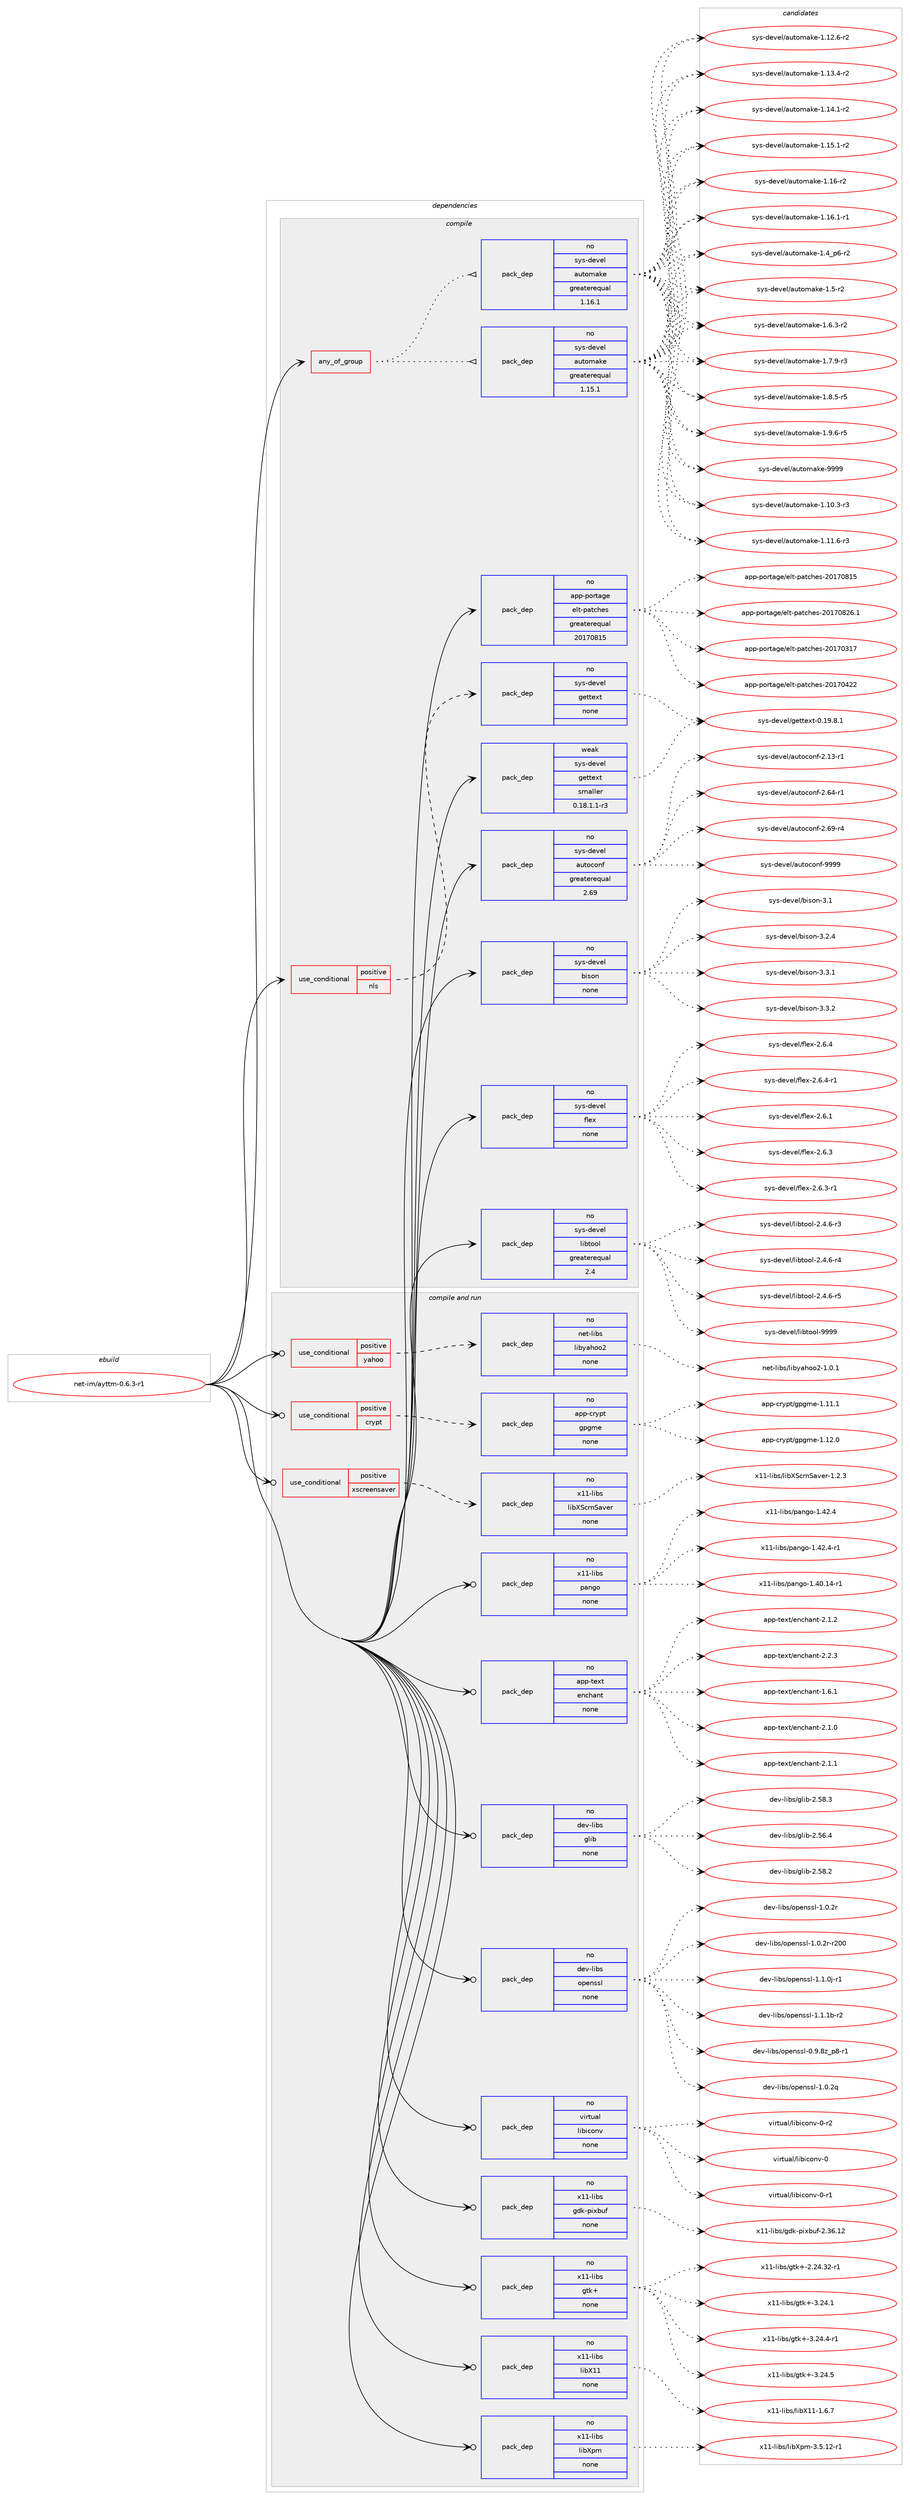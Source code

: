 digraph prolog {

# *************
# Graph options
# *************

newrank=true;
concentrate=true;
compound=true;
graph [rankdir=LR,fontname=Helvetica,fontsize=10,ranksep=1.5];#, ranksep=2.5, nodesep=0.2];
edge  [arrowhead=vee];
node  [fontname=Helvetica,fontsize=10];

# **********
# The ebuild
# **********

subgraph cluster_leftcol {
color=gray;
rank=same;
label=<<i>ebuild</i>>;
id [label="net-im/ayttm-0.6.3-r1", color=red, width=4, href="../net-im/ayttm-0.6.3-r1.svg"];
}

# ****************
# The dependencies
# ****************

subgraph cluster_midcol {
color=gray;
label=<<i>dependencies</i>>;
subgraph cluster_compile {
fillcolor="#eeeeee";
style=filled;
label=<<i>compile</i>>;
subgraph any26026 {
dependency1654332 [label=<<TABLE BORDER="0" CELLBORDER="1" CELLSPACING="0" CELLPADDING="4"><TR><TD CELLPADDING="10">any_of_group</TD></TR></TABLE>>, shape=none, color=red];subgraph pack1182638 {
dependency1654333 [label=<<TABLE BORDER="0" CELLBORDER="1" CELLSPACING="0" CELLPADDING="4" WIDTH="220"><TR><TD ROWSPAN="6" CELLPADDING="30">pack_dep</TD></TR><TR><TD WIDTH="110">no</TD></TR><TR><TD>sys-devel</TD></TR><TR><TD>automake</TD></TR><TR><TD>greaterequal</TD></TR><TR><TD>1.16.1</TD></TR></TABLE>>, shape=none, color=blue];
}
dependency1654332:e -> dependency1654333:w [weight=20,style="dotted",arrowhead="oinv"];
subgraph pack1182639 {
dependency1654334 [label=<<TABLE BORDER="0" CELLBORDER="1" CELLSPACING="0" CELLPADDING="4" WIDTH="220"><TR><TD ROWSPAN="6" CELLPADDING="30">pack_dep</TD></TR><TR><TD WIDTH="110">no</TD></TR><TR><TD>sys-devel</TD></TR><TR><TD>automake</TD></TR><TR><TD>greaterequal</TD></TR><TR><TD>1.15.1</TD></TR></TABLE>>, shape=none, color=blue];
}
dependency1654332:e -> dependency1654334:w [weight=20,style="dotted",arrowhead="oinv"];
}
id:e -> dependency1654332:w [weight=20,style="solid",arrowhead="vee"];
subgraph cond444885 {
dependency1654335 [label=<<TABLE BORDER="0" CELLBORDER="1" CELLSPACING="0" CELLPADDING="4"><TR><TD ROWSPAN="3" CELLPADDING="10">use_conditional</TD></TR><TR><TD>positive</TD></TR><TR><TD>nls</TD></TR></TABLE>>, shape=none, color=red];
subgraph pack1182640 {
dependency1654336 [label=<<TABLE BORDER="0" CELLBORDER="1" CELLSPACING="0" CELLPADDING="4" WIDTH="220"><TR><TD ROWSPAN="6" CELLPADDING="30">pack_dep</TD></TR><TR><TD WIDTH="110">no</TD></TR><TR><TD>sys-devel</TD></TR><TR><TD>gettext</TD></TR><TR><TD>none</TD></TR><TR><TD></TD></TR></TABLE>>, shape=none, color=blue];
}
dependency1654335:e -> dependency1654336:w [weight=20,style="dashed",arrowhead="vee"];
}
id:e -> dependency1654335:w [weight=20,style="solid",arrowhead="vee"];
subgraph pack1182641 {
dependency1654337 [label=<<TABLE BORDER="0" CELLBORDER="1" CELLSPACING="0" CELLPADDING="4" WIDTH="220"><TR><TD ROWSPAN="6" CELLPADDING="30">pack_dep</TD></TR><TR><TD WIDTH="110">no</TD></TR><TR><TD>app-portage</TD></TR><TR><TD>elt-patches</TD></TR><TR><TD>greaterequal</TD></TR><TR><TD>20170815</TD></TR></TABLE>>, shape=none, color=blue];
}
id:e -> dependency1654337:w [weight=20,style="solid",arrowhead="vee"];
subgraph pack1182642 {
dependency1654338 [label=<<TABLE BORDER="0" CELLBORDER="1" CELLSPACING="0" CELLPADDING="4" WIDTH="220"><TR><TD ROWSPAN="6" CELLPADDING="30">pack_dep</TD></TR><TR><TD WIDTH="110">no</TD></TR><TR><TD>sys-devel</TD></TR><TR><TD>autoconf</TD></TR><TR><TD>greaterequal</TD></TR><TR><TD>2.69</TD></TR></TABLE>>, shape=none, color=blue];
}
id:e -> dependency1654338:w [weight=20,style="solid",arrowhead="vee"];
subgraph pack1182643 {
dependency1654339 [label=<<TABLE BORDER="0" CELLBORDER="1" CELLSPACING="0" CELLPADDING="4" WIDTH="220"><TR><TD ROWSPAN="6" CELLPADDING="30">pack_dep</TD></TR><TR><TD WIDTH="110">no</TD></TR><TR><TD>sys-devel</TD></TR><TR><TD>bison</TD></TR><TR><TD>none</TD></TR><TR><TD></TD></TR></TABLE>>, shape=none, color=blue];
}
id:e -> dependency1654339:w [weight=20,style="solid",arrowhead="vee"];
subgraph pack1182644 {
dependency1654340 [label=<<TABLE BORDER="0" CELLBORDER="1" CELLSPACING="0" CELLPADDING="4" WIDTH="220"><TR><TD ROWSPAN="6" CELLPADDING="30">pack_dep</TD></TR><TR><TD WIDTH="110">no</TD></TR><TR><TD>sys-devel</TD></TR><TR><TD>flex</TD></TR><TR><TD>none</TD></TR><TR><TD></TD></TR></TABLE>>, shape=none, color=blue];
}
id:e -> dependency1654340:w [weight=20,style="solid",arrowhead="vee"];
subgraph pack1182645 {
dependency1654341 [label=<<TABLE BORDER="0" CELLBORDER="1" CELLSPACING="0" CELLPADDING="4" WIDTH="220"><TR><TD ROWSPAN="6" CELLPADDING="30">pack_dep</TD></TR><TR><TD WIDTH="110">no</TD></TR><TR><TD>sys-devel</TD></TR><TR><TD>libtool</TD></TR><TR><TD>greaterequal</TD></TR><TR><TD>2.4</TD></TR></TABLE>>, shape=none, color=blue];
}
id:e -> dependency1654341:w [weight=20,style="solid",arrowhead="vee"];
subgraph pack1182646 {
dependency1654342 [label=<<TABLE BORDER="0" CELLBORDER="1" CELLSPACING="0" CELLPADDING="4" WIDTH="220"><TR><TD ROWSPAN="6" CELLPADDING="30">pack_dep</TD></TR><TR><TD WIDTH="110">weak</TD></TR><TR><TD>sys-devel</TD></TR><TR><TD>gettext</TD></TR><TR><TD>smaller</TD></TR><TR><TD>0.18.1.1-r3</TD></TR></TABLE>>, shape=none, color=blue];
}
id:e -> dependency1654342:w [weight=20,style="solid",arrowhead="vee"];
}
subgraph cluster_compileandrun {
fillcolor="#eeeeee";
style=filled;
label=<<i>compile and run</i>>;
subgraph cond444886 {
dependency1654343 [label=<<TABLE BORDER="0" CELLBORDER="1" CELLSPACING="0" CELLPADDING="4"><TR><TD ROWSPAN="3" CELLPADDING="10">use_conditional</TD></TR><TR><TD>positive</TD></TR><TR><TD>crypt</TD></TR></TABLE>>, shape=none, color=red];
subgraph pack1182647 {
dependency1654344 [label=<<TABLE BORDER="0" CELLBORDER="1" CELLSPACING="0" CELLPADDING="4" WIDTH="220"><TR><TD ROWSPAN="6" CELLPADDING="30">pack_dep</TD></TR><TR><TD WIDTH="110">no</TD></TR><TR><TD>app-crypt</TD></TR><TR><TD>gpgme</TD></TR><TR><TD>none</TD></TR><TR><TD></TD></TR></TABLE>>, shape=none, color=blue];
}
dependency1654343:e -> dependency1654344:w [weight=20,style="dashed",arrowhead="vee"];
}
id:e -> dependency1654343:w [weight=20,style="solid",arrowhead="odotvee"];
subgraph cond444887 {
dependency1654345 [label=<<TABLE BORDER="0" CELLBORDER="1" CELLSPACING="0" CELLPADDING="4"><TR><TD ROWSPAN="3" CELLPADDING="10">use_conditional</TD></TR><TR><TD>positive</TD></TR><TR><TD>xscreensaver</TD></TR></TABLE>>, shape=none, color=red];
subgraph pack1182648 {
dependency1654346 [label=<<TABLE BORDER="0" CELLBORDER="1" CELLSPACING="0" CELLPADDING="4" WIDTH="220"><TR><TD ROWSPAN="6" CELLPADDING="30">pack_dep</TD></TR><TR><TD WIDTH="110">no</TD></TR><TR><TD>x11-libs</TD></TR><TR><TD>libXScrnSaver</TD></TR><TR><TD>none</TD></TR><TR><TD></TD></TR></TABLE>>, shape=none, color=blue];
}
dependency1654345:e -> dependency1654346:w [weight=20,style="dashed",arrowhead="vee"];
}
id:e -> dependency1654345:w [weight=20,style="solid",arrowhead="odotvee"];
subgraph cond444888 {
dependency1654347 [label=<<TABLE BORDER="0" CELLBORDER="1" CELLSPACING="0" CELLPADDING="4"><TR><TD ROWSPAN="3" CELLPADDING="10">use_conditional</TD></TR><TR><TD>positive</TD></TR><TR><TD>yahoo</TD></TR></TABLE>>, shape=none, color=red];
subgraph pack1182649 {
dependency1654348 [label=<<TABLE BORDER="0" CELLBORDER="1" CELLSPACING="0" CELLPADDING="4" WIDTH="220"><TR><TD ROWSPAN="6" CELLPADDING="30">pack_dep</TD></TR><TR><TD WIDTH="110">no</TD></TR><TR><TD>net-libs</TD></TR><TR><TD>libyahoo2</TD></TR><TR><TD>none</TD></TR><TR><TD></TD></TR></TABLE>>, shape=none, color=blue];
}
dependency1654347:e -> dependency1654348:w [weight=20,style="dashed",arrowhead="vee"];
}
id:e -> dependency1654347:w [weight=20,style="solid",arrowhead="odotvee"];
subgraph pack1182650 {
dependency1654349 [label=<<TABLE BORDER="0" CELLBORDER="1" CELLSPACING="0" CELLPADDING="4" WIDTH="220"><TR><TD ROWSPAN="6" CELLPADDING="30">pack_dep</TD></TR><TR><TD WIDTH="110">no</TD></TR><TR><TD>app-text</TD></TR><TR><TD>enchant</TD></TR><TR><TD>none</TD></TR><TR><TD></TD></TR></TABLE>>, shape=none, color=blue];
}
id:e -> dependency1654349:w [weight=20,style="solid",arrowhead="odotvee"];
subgraph pack1182651 {
dependency1654350 [label=<<TABLE BORDER="0" CELLBORDER="1" CELLSPACING="0" CELLPADDING="4" WIDTH="220"><TR><TD ROWSPAN="6" CELLPADDING="30">pack_dep</TD></TR><TR><TD WIDTH="110">no</TD></TR><TR><TD>dev-libs</TD></TR><TR><TD>glib</TD></TR><TR><TD>none</TD></TR><TR><TD></TD></TR></TABLE>>, shape=none, color=blue];
}
id:e -> dependency1654350:w [weight=20,style="solid",arrowhead="odotvee"];
subgraph pack1182652 {
dependency1654351 [label=<<TABLE BORDER="0" CELLBORDER="1" CELLSPACING="0" CELLPADDING="4" WIDTH="220"><TR><TD ROWSPAN="6" CELLPADDING="30">pack_dep</TD></TR><TR><TD WIDTH="110">no</TD></TR><TR><TD>dev-libs</TD></TR><TR><TD>openssl</TD></TR><TR><TD>none</TD></TR><TR><TD></TD></TR></TABLE>>, shape=none, color=blue];
}
id:e -> dependency1654351:w [weight=20,style="solid",arrowhead="odotvee"];
subgraph pack1182653 {
dependency1654352 [label=<<TABLE BORDER="0" CELLBORDER="1" CELLSPACING="0" CELLPADDING="4" WIDTH="220"><TR><TD ROWSPAN="6" CELLPADDING="30">pack_dep</TD></TR><TR><TD WIDTH="110">no</TD></TR><TR><TD>virtual</TD></TR><TR><TD>libiconv</TD></TR><TR><TD>none</TD></TR><TR><TD></TD></TR></TABLE>>, shape=none, color=blue];
}
id:e -> dependency1654352:w [weight=20,style="solid",arrowhead="odotvee"];
subgraph pack1182654 {
dependency1654353 [label=<<TABLE BORDER="0" CELLBORDER="1" CELLSPACING="0" CELLPADDING="4" WIDTH="220"><TR><TD ROWSPAN="6" CELLPADDING="30">pack_dep</TD></TR><TR><TD WIDTH="110">no</TD></TR><TR><TD>x11-libs</TD></TR><TR><TD>gdk-pixbuf</TD></TR><TR><TD>none</TD></TR><TR><TD></TD></TR></TABLE>>, shape=none, color=blue];
}
id:e -> dependency1654353:w [weight=20,style="solid",arrowhead="odotvee"];
subgraph pack1182655 {
dependency1654354 [label=<<TABLE BORDER="0" CELLBORDER="1" CELLSPACING="0" CELLPADDING="4" WIDTH="220"><TR><TD ROWSPAN="6" CELLPADDING="30">pack_dep</TD></TR><TR><TD WIDTH="110">no</TD></TR><TR><TD>x11-libs</TD></TR><TR><TD>gtk+</TD></TR><TR><TD>none</TD></TR><TR><TD></TD></TR></TABLE>>, shape=none, color=blue];
}
id:e -> dependency1654354:w [weight=20,style="solid",arrowhead="odotvee"];
subgraph pack1182656 {
dependency1654355 [label=<<TABLE BORDER="0" CELLBORDER="1" CELLSPACING="0" CELLPADDING="4" WIDTH="220"><TR><TD ROWSPAN="6" CELLPADDING="30">pack_dep</TD></TR><TR><TD WIDTH="110">no</TD></TR><TR><TD>x11-libs</TD></TR><TR><TD>libX11</TD></TR><TR><TD>none</TD></TR><TR><TD></TD></TR></TABLE>>, shape=none, color=blue];
}
id:e -> dependency1654355:w [weight=20,style="solid",arrowhead="odotvee"];
subgraph pack1182657 {
dependency1654356 [label=<<TABLE BORDER="0" CELLBORDER="1" CELLSPACING="0" CELLPADDING="4" WIDTH="220"><TR><TD ROWSPAN="6" CELLPADDING="30">pack_dep</TD></TR><TR><TD WIDTH="110">no</TD></TR><TR><TD>x11-libs</TD></TR><TR><TD>libXpm</TD></TR><TR><TD>none</TD></TR><TR><TD></TD></TR></TABLE>>, shape=none, color=blue];
}
id:e -> dependency1654356:w [weight=20,style="solid",arrowhead="odotvee"];
subgraph pack1182658 {
dependency1654357 [label=<<TABLE BORDER="0" CELLBORDER="1" CELLSPACING="0" CELLPADDING="4" WIDTH="220"><TR><TD ROWSPAN="6" CELLPADDING="30">pack_dep</TD></TR><TR><TD WIDTH="110">no</TD></TR><TR><TD>x11-libs</TD></TR><TR><TD>pango</TD></TR><TR><TD>none</TD></TR><TR><TD></TD></TR></TABLE>>, shape=none, color=blue];
}
id:e -> dependency1654357:w [weight=20,style="solid",arrowhead="odotvee"];
}
subgraph cluster_run {
fillcolor="#eeeeee";
style=filled;
label=<<i>run</i>>;
}
}

# **************
# The candidates
# **************

subgraph cluster_choices {
rank=same;
color=gray;
label=<<i>candidates</i>>;

subgraph choice1182638 {
color=black;
nodesep=1;
choice11512111545100101118101108479711711611110997107101454946494846514511451 [label="sys-devel/automake-1.10.3-r3", color=red, width=4,href="../sys-devel/automake-1.10.3-r3.svg"];
choice11512111545100101118101108479711711611110997107101454946494946544511451 [label="sys-devel/automake-1.11.6-r3", color=red, width=4,href="../sys-devel/automake-1.11.6-r3.svg"];
choice11512111545100101118101108479711711611110997107101454946495046544511450 [label="sys-devel/automake-1.12.6-r2", color=red, width=4,href="../sys-devel/automake-1.12.6-r2.svg"];
choice11512111545100101118101108479711711611110997107101454946495146524511450 [label="sys-devel/automake-1.13.4-r2", color=red, width=4,href="../sys-devel/automake-1.13.4-r2.svg"];
choice11512111545100101118101108479711711611110997107101454946495246494511450 [label="sys-devel/automake-1.14.1-r2", color=red, width=4,href="../sys-devel/automake-1.14.1-r2.svg"];
choice11512111545100101118101108479711711611110997107101454946495346494511450 [label="sys-devel/automake-1.15.1-r2", color=red, width=4,href="../sys-devel/automake-1.15.1-r2.svg"];
choice1151211154510010111810110847971171161111099710710145494649544511450 [label="sys-devel/automake-1.16-r2", color=red, width=4,href="../sys-devel/automake-1.16-r2.svg"];
choice11512111545100101118101108479711711611110997107101454946495446494511449 [label="sys-devel/automake-1.16.1-r1", color=red, width=4,href="../sys-devel/automake-1.16.1-r1.svg"];
choice115121115451001011181011084797117116111109971071014549465295112544511450 [label="sys-devel/automake-1.4_p6-r2", color=red, width=4,href="../sys-devel/automake-1.4_p6-r2.svg"];
choice11512111545100101118101108479711711611110997107101454946534511450 [label="sys-devel/automake-1.5-r2", color=red, width=4,href="../sys-devel/automake-1.5-r2.svg"];
choice115121115451001011181011084797117116111109971071014549465446514511450 [label="sys-devel/automake-1.6.3-r2", color=red, width=4,href="../sys-devel/automake-1.6.3-r2.svg"];
choice115121115451001011181011084797117116111109971071014549465546574511451 [label="sys-devel/automake-1.7.9-r3", color=red, width=4,href="../sys-devel/automake-1.7.9-r3.svg"];
choice115121115451001011181011084797117116111109971071014549465646534511453 [label="sys-devel/automake-1.8.5-r5", color=red, width=4,href="../sys-devel/automake-1.8.5-r5.svg"];
choice115121115451001011181011084797117116111109971071014549465746544511453 [label="sys-devel/automake-1.9.6-r5", color=red, width=4,href="../sys-devel/automake-1.9.6-r5.svg"];
choice115121115451001011181011084797117116111109971071014557575757 [label="sys-devel/automake-9999", color=red, width=4,href="../sys-devel/automake-9999.svg"];
dependency1654333:e -> choice11512111545100101118101108479711711611110997107101454946494846514511451:w [style=dotted,weight="100"];
dependency1654333:e -> choice11512111545100101118101108479711711611110997107101454946494946544511451:w [style=dotted,weight="100"];
dependency1654333:e -> choice11512111545100101118101108479711711611110997107101454946495046544511450:w [style=dotted,weight="100"];
dependency1654333:e -> choice11512111545100101118101108479711711611110997107101454946495146524511450:w [style=dotted,weight="100"];
dependency1654333:e -> choice11512111545100101118101108479711711611110997107101454946495246494511450:w [style=dotted,weight="100"];
dependency1654333:e -> choice11512111545100101118101108479711711611110997107101454946495346494511450:w [style=dotted,weight="100"];
dependency1654333:e -> choice1151211154510010111810110847971171161111099710710145494649544511450:w [style=dotted,weight="100"];
dependency1654333:e -> choice11512111545100101118101108479711711611110997107101454946495446494511449:w [style=dotted,weight="100"];
dependency1654333:e -> choice115121115451001011181011084797117116111109971071014549465295112544511450:w [style=dotted,weight="100"];
dependency1654333:e -> choice11512111545100101118101108479711711611110997107101454946534511450:w [style=dotted,weight="100"];
dependency1654333:e -> choice115121115451001011181011084797117116111109971071014549465446514511450:w [style=dotted,weight="100"];
dependency1654333:e -> choice115121115451001011181011084797117116111109971071014549465546574511451:w [style=dotted,weight="100"];
dependency1654333:e -> choice115121115451001011181011084797117116111109971071014549465646534511453:w [style=dotted,weight="100"];
dependency1654333:e -> choice115121115451001011181011084797117116111109971071014549465746544511453:w [style=dotted,weight="100"];
dependency1654333:e -> choice115121115451001011181011084797117116111109971071014557575757:w [style=dotted,weight="100"];
}
subgraph choice1182639 {
color=black;
nodesep=1;
choice11512111545100101118101108479711711611110997107101454946494846514511451 [label="sys-devel/automake-1.10.3-r3", color=red, width=4,href="../sys-devel/automake-1.10.3-r3.svg"];
choice11512111545100101118101108479711711611110997107101454946494946544511451 [label="sys-devel/automake-1.11.6-r3", color=red, width=4,href="../sys-devel/automake-1.11.6-r3.svg"];
choice11512111545100101118101108479711711611110997107101454946495046544511450 [label="sys-devel/automake-1.12.6-r2", color=red, width=4,href="../sys-devel/automake-1.12.6-r2.svg"];
choice11512111545100101118101108479711711611110997107101454946495146524511450 [label="sys-devel/automake-1.13.4-r2", color=red, width=4,href="../sys-devel/automake-1.13.4-r2.svg"];
choice11512111545100101118101108479711711611110997107101454946495246494511450 [label="sys-devel/automake-1.14.1-r2", color=red, width=4,href="../sys-devel/automake-1.14.1-r2.svg"];
choice11512111545100101118101108479711711611110997107101454946495346494511450 [label="sys-devel/automake-1.15.1-r2", color=red, width=4,href="../sys-devel/automake-1.15.1-r2.svg"];
choice1151211154510010111810110847971171161111099710710145494649544511450 [label="sys-devel/automake-1.16-r2", color=red, width=4,href="../sys-devel/automake-1.16-r2.svg"];
choice11512111545100101118101108479711711611110997107101454946495446494511449 [label="sys-devel/automake-1.16.1-r1", color=red, width=4,href="../sys-devel/automake-1.16.1-r1.svg"];
choice115121115451001011181011084797117116111109971071014549465295112544511450 [label="sys-devel/automake-1.4_p6-r2", color=red, width=4,href="../sys-devel/automake-1.4_p6-r2.svg"];
choice11512111545100101118101108479711711611110997107101454946534511450 [label="sys-devel/automake-1.5-r2", color=red, width=4,href="../sys-devel/automake-1.5-r2.svg"];
choice115121115451001011181011084797117116111109971071014549465446514511450 [label="sys-devel/automake-1.6.3-r2", color=red, width=4,href="../sys-devel/automake-1.6.3-r2.svg"];
choice115121115451001011181011084797117116111109971071014549465546574511451 [label="sys-devel/automake-1.7.9-r3", color=red, width=4,href="../sys-devel/automake-1.7.9-r3.svg"];
choice115121115451001011181011084797117116111109971071014549465646534511453 [label="sys-devel/automake-1.8.5-r5", color=red, width=4,href="../sys-devel/automake-1.8.5-r5.svg"];
choice115121115451001011181011084797117116111109971071014549465746544511453 [label="sys-devel/automake-1.9.6-r5", color=red, width=4,href="../sys-devel/automake-1.9.6-r5.svg"];
choice115121115451001011181011084797117116111109971071014557575757 [label="sys-devel/automake-9999", color=red, width=4,href="../sys-devel/automake-9999.svg"];
dependency1654334:e -> choice11512111545100101118101108479711711611110997107101454946494846514511451:w [style=dotted,weight="100"];
dependency1654334:e -> choice11512111545100101118101108479711711611110997107101454946494946544511451:w [style=dotted,weight="100"];
dependency1654334:e -> choice11512111545100101118101108479711711611110997107101454946495046544511450:w [style=dotted,weight="100"];
dependency1654334:e -> choice11512111545100101118101108479711711611110997107101454946495146524511450:w [style=dotted,weight="100"];
dependency1654334:e -> choice11512111545100101118101108479711711611110997107101454946495246494511450:w [style=dotted,weight="100"];
dependency1654334:e -> choice11512111545100101118101108479711711611110997107101454946495346494511450:w [style=dotted,weight="100"];
dependency1654334:e -> choice1151211154510010111810110847971171161111099710710145494649544511450:w [style=dotted,weight="100"];
dependency1654334:e -> choice11512111545100101118101108479711711611110997107101454946495446494511449:w [style=dotted,weight="100"];
dependency1654334:e -> choice115121115451001011181011084797117116111109971071014549465295112544511450:w [style=dotted,weight="100"];
dependency1654334:e -> choice11512111545100101118101108479711711611110997107101454946534511450:w [style=dotted,weight="100"];
dependency1654334:e -> choice115121115451001011181011084797117116111109971071014549465446514511450:w [style=dotted,weight="100"];
dependency1654334:e -> choice115121115451001011181011084797117116111109971071014549465546574511451:w [style=dotted,weight="100"];
dependency1654334:e -> choice115121115451001011181011084797117116111109971071014549465646534511453:w [style=dotted,weight="100"];
dependency1654334:e -> choice115121115451001011181011084797117116111109971071014549465746544511453:w [style=dotted,weight="100"];
dependency1654334:e -> choice115121115451001011181011084797117116111109971071014557575757:w [style=dotted,weight="100"];
}
subgraph choice1182640 {
color=black;
nodesep=1;
choice1151211154510010111810110847103101116116101120116454846495746564649 [label="sys-devel/gettext-0.19.8.1", color=red, width=4,href="../sys-devel/gettext-0.19.8.1.svg"];
dependency1654336:e -> choice1151211154510010111810110847103101116116101120116454846495746564649:w [style=dotted,weight="100"];
}
subgraph choice1182641 {
color=black;
nodesep=1;
choice97112112451121111141169710310147101108116451129711699104101115455048495548514955 [label="app-portage/elt-patches-20170317", color=red, width=4,href="../app-portage/elt-patches-20170317.svg"];
choice97112112451121111141169710310147101108116451129711699104101115455048495548525050 [label="app-portage/elt-patches-20170422", color=red, width=4,href="../app-portage/elt-patches-20170422.svg"];
choice97112112451121111141169710310147101108116451129711699104101115455048495548564953 [label="app-portage/elt-patches-20170815", color=red, width=4,href="../app-portage/elt-patches-20170815.svg"];
choice971121124511211111411697103101471011081164511297116991041011154550484955485650544649 [label="app-portage/elt-patches-20170826.1", color=red, width=4,href="../app-portage/elt-patches-20170826.1.svg"];
dependency1654337:e -> choice97112112451121111141169710310147101108116451129711699104101115455048495548514955:w [style=dotted,weight="100"];
dependency1654337:e -> choice97112112451121111141169710310147101108116451129711699104101115455048495548525050:w [style=dotted,weight="100"];
dependency1654337:e -> choice97112112451121111141169710310147101108116451129711699104101115455048495548564953:w [style=dotted,weight="100"];
dependency1654337:e -> choice971121124511211111411697103101471011081164511297116991041011154550484955485650544649:w [style=dotted,weight="100"];
}
subgraph choice1182642 {
color=black;
nodesep=1;
choice1151211154510010111810110847971171161119911111010245504649514511449 [label="sys-devel/autoconf-2.13-r1", color=red, width=4,href="../sys-devel/autoconf-2.13-r1.svg"];
choice1151211154510010111810110847971171161119911111010245504654524511449 [label="sys-devel/autoconf-2.64-r1", color=red, width=4,href="../sys-devel/autoconf-2.64-r1.svg"];
choice1151211154510010111810110847971171161119911111010245504654574511452 [label="sys-devel/autoconf-2.69-r4", color=red, width=4,href="../sys-devel/autoconf-2.69-r4.svg"];
choice115121115451001011181011084797117116111991111101024557575757 [label="sys-devel/autoconf-9999", color=red, width=4,href="../sys-devel/autoconf-9999.svg"];
dependency1654338:e -> choice1151211154510010111810110847971171161119911111010245504649514511449:w [style=dotted,weight="100"];
dependency1654338:e -> choice1151211154510010111810110847971171161119911111010245504654524511449:w [style=dotted,weight="100"];
dependency1654338:e -> choice1151211154510010111810110847971171161119911111010245504654574511452:w [style=dotted,weight="100"];
dependency1654338:e -> choice115121115451001011181011084797117116111991111101024557575757:w [style=dotted,weight="100"];
}
subgraph choice1182643 {
color=black;
nodesep=1;
choice11512111545100101118101108479810511511111045514649 [label="sys-devel/bison-3.1", color=red, width=4,href="../sys-devel/bison-3.1.svg"];
choice115121115451001011181011084798105115111110455146504652 [label="sys-devel/bison-3.2.4", color=red, width=4,href="../sys-devel/bison-3.2.4.svg"];
choice115121115451001011181011084798105115111110455146514649 [label="sys-devel/bison-3.3.1", color=red, width=4,href="../sys-devel/bison-3.3.1.svg"];
choice115121115451001011181011084798105115111110455146514650 [label="sys-devel/bison-3.3.2", color=red, width=4,href="../sys-devel/bison-3.3.2.svg"];
dependency1654339:e -> choice11512111545100101118101108479810511511111045514649:w [style=dotted,weight="100"];
dependency1654339:e -> choice115121115451001011181011084798105115111110455146504652:w [style=dotted,weight="100"];
dependency1654339:e -> choice115121115451001011181011084798105115111110455146514649:w [style=dotted,weight="100"];
dependency1654339:e -> choice115121115451001011181011084798105115111110455146514650:w [style=dotted,weight="100"];
}
subgraph choice1182644 {
color=black;
nodesep=1;
choice1151211154510010111810110847102108101120455046544649 [label="sys-devel/flex-2.6.1", color=red, width=4,href="../sys-devel/flex-2.6.1.svg"];
choice1151211154510010111810110847102108101120455046544651 [label="sys-devel/flex-2.6.3", color=red, width=4,href="../sys-devel/flex-2.6.3.svg"];
choice11512111545100101118101108471021081011204550465446514511449 [label="sys-devel/flex-2.6.3-r1", color=red, width=4,href="../sys-devel/flex-2.6.3-r1.svg"];
choice1151211154510010111810110847102108101120455046544652 [label="sys-devel/flex-2.6.4", color=red, width=4,href="../sys-devel/flex-2.6.4.svg"];
choice11512111545100101118101108471021081011204550465446524511449 [label="sys-devel/flex-2.6.4-r1", color=red, width=4,href="../sys-devel/flex-2.6.4-r1.svg"];
dependency1654340:e -> choice1151211154510010111810110847102108101120455046544649:w [style=dotted,weight="100"];
dependency1654340:e -> choice1151211154510010111810110847102108101120455046544651:w [style=dotted,weight="100"];
dependency1654340:e -> choice11512111545100101118101108471021081011204550465446514511449:w [style=dotted,weight="100"];
dependency1654340:e -> choice1151211154510010111810110847102108101120455046544652:w [style=dotted,weight="100"];
dependency1654340:e -> choice11512111545100101118101108471021081011204550465446524511449:w [style=dotted,weight="100"];
}
subgraph choice1182645 {
color=black;
nodesep=1;
choice1151211154510010111810110847108105981161111111084550465246544511451 [label="sys-devel/libtool-2.4.6-r3", color=red, width=4,href="../sys-devel/libtool-2.4.6-r3.svg"];
choice1151211154510010111810110847108105981161111111084550465246544511452 [label="sys-devel/libtool-2.4.6-r4", color=red, width=4,href="../sys-devel/libtool-2.4.6-r4.svg"];
choice1151211154510010111810110847108105981161111111084550465246544511453 [label="sys-devel/libtool-2.4.6-r5", color=red, width=4,href="../sys-devel/libtool-2.4.6-r5.svg"];
choice1151211154510010111810110847108105981161111111084557575757 [label="sys-devel/libtool-9999", color=red, width=4,href="../sys-devel/libtool-9999.svg"];
dependency1654341:e -> choice1151211154510010111810110847108105981161111111084550465246544511451:w [style=dotted,weight="100"];
dependency1654341:e -> choice1151211154510010111810110847108105981161111111084550465246544511452:w [style=dotted,weight="100"];
dependency1654341:e -> choice1151211154510010111810110847108105981161111111084550465246544511453:w [style=dotted,weight="100"];
dependency1654341:e -> choice1151211154510010111810110847108105981161111111084557575757:w [style=dotted,weight="100"];
}
subgraph choice1182646 {
color=black;
nodesep=1;
choice1151211154510010111810110847103101116116101120116454846495746564649 [label="sys-devel/gettext-0.19.8.1", color=red, width=4,href="../sys-devel/gettext-0.19.8.1.svg"];
dependency1654342:e -> choice1151211154510010111810110847103101116116101120116454846495746564649:w [style=dotted,weight="100"];
}
subgraph choice1182647 {
color=black;
nodesep=1;
choice9711211245991141211121164710311210310910145494649494649 [label="app-crypt/gpgme-1.11.1", color=red, width=4,href="../app-crypt/gpgme-1.11.1.svg"];
choice9711211245991141211121164710311210310910145494649504648 [label="app-crypt/gpgme-1.12.0", color=red, width=4,href="../app-crypt/gpgme-1.12.0.svg"];
dependency1654344:e -> choice9711211245991141211121164710311210310910145494649494649:w [style=dotted,weight="100"];
dependency1654344:e -> choice9711211245991141211121164710311210310910145494649504648:w [style=dotted,weight="100"];
}
subgraph choice1182648 {
color=black;
nodesep=1;
choice1204949451081059811547108105988883991141108397118101114454946504651 [label="x11-libs/libXScrnSaver-1.2.3", color=red, width=4,href="../x11-libs/libXScrnSaver-1.2.3.svg"];
dependency1654346:e -> choice1204949451081059811547108105988883991141108397118101114454946504651:w [style=dotted,weight="100"];
}
subgraph choice1182649 {
color=black;
nodesep=1;
choice110101116451081059811547108105981219710411111150454946484649 [label="net-libs/libyahoo2-1.0.1", color=red, width=4,href="../net-libs/libyahoo2-1.0.1.svg"];
dependency1654348:e -> choice110101116451081059811547108105981219710411111150454946484649:w [style=dotted,weight="100"];
}
subgraph choice1182650 {
color=black;
nodesep=1;
choice9711211245116101120116471011109910497110116454946544649 [label="app-text/enchant-1.6.1", color=red, width=4,href="../app-text/enchant-1.6.1.svg"];
choice9711211245116101120116471011109910497110116455046494648 [label="app-text/enchant-2.1.0", color=red, width=4,href="../app-text/enchant-2.1.0.svg"];
choice9711211245116101120116471011109910497110116455046494649 [label="app-text/enchant-2.1.1", color=red, width=4,href="../app-text/enchant-2.1.1.svg"];
choice9711211245116101120116471011109910497110116455046494650 [label="app-text/enchant-2.1.2", color=red, width=4,href="../app-text/enchant-2.1.2.svg"];
choice9711211245116101120116471011109910497110116455046504651 [label="app-text/enchant-2.2.3", color=red, width=4,href="../app-text/enchant-2.2.3.svg"];
dependency1654349:e -> choice9711211245116101120116471011109910497110116454946544649:w [style=dotted,weight="100"];
dependency1654349:e -> choice9711211245116101120116471011109910497110116455046494648:w [style=dotted,weight="100"];
dependency1654349:e -> choice9711211245116101120116471011109910497110116455046494649:w [style=dotted,weight="100"];
dependency1654349:e -> choice9711211245116101120116471011109910497110116455046494650:w [style=dotted,weight="100"];
dependency1654349:e -> choice9711211245116101120116471011109910497110116455046504651:w [style=dotted,weight="100"];
}
subgraph choice1182651 {
color=black;
nodesep=1;
choice1001011184510810598115471031081059845504653544652 [label="dev-libs/glib-2.56.4", color=red, width=4,href="../dev-libs/glib-2.56.4.svg"];
choice1001011184510810598115471031081059845504653564650 [label="dev-libs/glib-2.58.2", color=red, width=4,href="../dev-libs/glib-2.58.2.svg"];
choice1001011184510810598115471031081059845504653564651 [label="dev-libs/glib-2.58.3", color=red, width=4,href="../dev-libs/glib-2.58.3.svg"];
dependency1654350:e -> choice1001011184510810598115471031081059845504653544652:w [style=dotted,weight="100"];
dependency1654350:e -> choice1001011184510810598115471031081059845504653564650:w [style=dotted,weight="100"];
dependency1654350:e -> choice1001011184510810598115471031081059845504653564651:w [style=dotted,weight="100"];
}
subgraph choice1182652 {
color=black;
nodesep=1;
choice10010111845108105981154711111210111011511510845484657465612295112564511449 [label="dev-libs/openssl-0.9.8z_p8-r1", color=red, width=4,href="../dev-libs/openssl-0.9.8z_p8-r1.svg"];
choice100101118451081059811547111112101110115115108454946484650113 [label="dev-libs/openssl-1.0.2q", color=red, width=4,href="../dev-libs/openssl-1.0.2q.svg"];
choice100101118451081059811547111112101110115115108454946484650114 [label="dev-libs/openssl-1.0.2r", color=red, width=4,href="../dev-libs/openssl-1.0.2r.svg"];
choice10010111845108105981154711111210111011511510845494648465011445114504848 [label="dev-libs/openssl-1.0.2r-r200", color=red, width=4,href="../dev-libs/openssl-1.0.2r-r200.svg"];
choice1001011184510810598115471111121011101151151084549464946481064511449 [label="dev-libs/openssl-1.1.0j-r1", color=red, width=4,href="../dev-libs/openssl-1.1.0j-r1.svg"];
choice100101118451081059811547111112101110115115108454946494649984511450 [label="dev-libs/openssl-1.1.1b-r2", color=red, width=4,href="../dev-libs/openssl-1.1.1b-r2.svg"];
dependency1654351:e -> choice10010111845108105981154711111210111011511510845484657465612295112564511449:w [style=dotted,weight="100"];
dependency1654351:e -> choice100101118451081059811547111112101110115115108454946484650113:w [style=dotted,weight="100"];
dependency1654351:e -> choice100101118451081059811547111112101110115115108454946484650114:w [style=dotted,weight="100"];
dependency1654351:e -> choice10010111845108105981154711111210111011511510845494648465011445114504848:w [style=dotted,weight="100"];
dependency1654351:e -> choice1001011184510810598115471111121011101151151084549464946481064511449:w [style=dotted,weight="100"];
dependency1654351:e -> choice100101118451081059811547111112101110115115108454946494649984511450:w [style=dotted,weight="100"];
}
subgraph choice1182653 {
color=black;
nodesep=1;
choice118105114116117971084710810598105991111101184548 [label="virtual/libiconv-0", color=red, width=4,href="../virtual/libiconv-0.svg"];
choice1181051141161179710847108105981059911111011845484511449 [label="virtual/libiconv-0-r1", color=red, width=4,href="../virtual/libiconv-0-r1.svg"];
choice1181051141161179710847108105981059911111011845484511450 [label="virtual/libiconv-0-r2", color=red, width=4,href="../virtual/libiconv-0-r2.svg"];
dependency1654352:e -> choice118105114116117971084710810598105991111101184548:w [style=dotted,weight="100"];
dependency1654352:e -> choice1181051141161179710847108105981059911111011845484511449:w [style=dotted,weight="100"];
dependency1654352:e -> choice1181051141161179710847108105981059911111011845484511450:w [style=dotted,weight="100"];
}
subgraph choice1182654 {
color=black;
nodesep=1;
choice120494945108105981154710310010745112105120981171024550465154464950 [label="x11-libs/gdk-pixbuf-2.36.12", color=red, width=4,href="../x11-libs/gdk-pixbuf-2.36.12.svg"];
dependency1654353:e -> choice120494945108105981154710310010745112105120981171024550465154464950:w [style=dotted,weight="100"];
}
subgraph choice1182655 {
color=black;
nodesep=1;
choice12049494510810598115471031161074345504650524651504511449 [label="x11-libs/gtk+-2.24.32-r1", color=red, width=4,href="../x11-libs/gtk+-2.24.32-r1.svg"];
choice12049494510810598115471031161074345514650524649 [label="x11-libs/gtk+-3.24.1", color=red, width=4,href="../x11-libs/gtk+-3.24.1.svg"];
choice120494945108105981154710311610743455146505246524511449 [label="x11-libs/gtk+-3.24.4-r1", color=red, width=4,href="../x11-libs/gtk+-3.24.4-r1.svg"];
choice12049494510810598115471031161074345514650524653 [label="x11-libs/gtk+-3.24.5", color=red, width=4,href="../x11-libs/gtk+-3.24.5.svg"];
dependency1654354:e -> choice12049494510810598115471031161074345504650524651504511449:w [style=dotted,weight="100"];
dependency1654354:e -> choice12049494510810598115471031161074345514650524649:w [style=dotted,weight="100"];
dependency1654354:e -> choice120494945108105981154710311610743455146505246524511449:w [style=dotted,weight="100"];
dependency1654354:e -> choice12049494510810598115471031161074345514650524653:w [style=dotted,weight="100"];
}
subgraph choice1182656 {
color=black;
nodesep=1;
choice120494945108105981154710810598884949454946544655 [label="x11-libs/libX11-1.6.7", color=red, width=4,href="../x11-libs/libX11-1.6.7.svg"];
dependency1654355:e -> choice120494945108105981154710810598884949454946544655:w [style=dotted,weight="100"];
}
subgraph choice1182657 {
color=black;
nodesep=1;
choice12049494510810598115471081059888112109455146534649504511449 [label="x11-libs/libXpm-3.5.12-r1", color=red, width=4,href="../x11-libs/libXpm-3.5.12-r1.svg"];
dependency1654356:e -> choice12049494510810598115471081059888112109455146534649504511449:w [style=dotted,weight="100"];
}
subgraph choice1182658 {
color=black;
nodesep=1;
choice12049494510810598115471129711010311145494652484649524511449 [label="x11-libs/pango-1.40.14-r1", color=red, width=4,href="../x11-libs/pango-1.40.14-r1.svg"];
choice12049494510810598115471129711010311145494652504652 [label="x11-libs/pango-1.42.4", color=red, width=4,href="../x11-libs/pango-1.42.4.svg"];
choice120494945108105981154711297110103111454946525046524511449 [label="x11-libs/pango-1.42.4-r1", color=red, width=4,href="../x11-libs/pango-1.42.4-r1.svg"];
dependency1654357:e -> choice12049494510810598115471129711010311145494652484649524511449:w [style=dotted,weight="100"];
dependency1654357:e -> choice12049494510810598115471129711010311145494652504652:w [style=dotted,weight="100"];
dependency1654357:e -> choice120494945108105981154711297110103111454946525046524511449:w [style=dotted,weight="100"];
}
}

}
